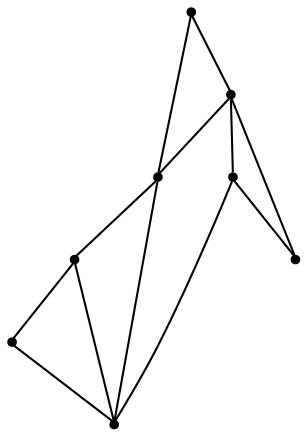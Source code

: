 graph {
  node [shape=point,comment="{\"directed\":false,\"doi\":\"10.1007/3-540-36151-0_6\",\"figure\":\"1 (5)\"}"]

  v0 [pos="1369.675064086914,338.09153238932277"]
  v1 [pos="1309.6749623616538,518.091583251953"]
  v2 [pos="1249.6749877929688,398.09163411458326"]
  v3 [pos="1309.6749623616538,578.0916849772134"]
  v4 [pos="1309.5833778381348,638.0247751871743"]
  v5 [pos="1189.5833015441895,458.0249786376952"]
  v6 [pos="1249.6749877929688,578.0916849772134"]
  v7 [pos="1189.675013224284,398.09163411458326"]

  v0 -- v1 [id="-1",pos="1369.675064086914,338.09153238932277 1369.675064086914,518.0916150410969 1369.675064086914,518.0916150410969 1369.675064086914,518.0916150410969 1309.6749623616538,518.091583251953 1309.6749623616538,518.091583251953 1309.6749623616538,518.091583251953"]
  v2 -- v1 [id="-2",pos="1249.6749877929688,398.09163411458326 1309.6749623616538,398.09163411458326 1309.6749623616538,398.09163411458326 1309.6749623616538,398.09163411458326 1309.6749623616538,518.091583251953 1309.6749623616538,518.091583251953 1309.6749623616538,518.091583251953"]
  v3 -- v4 [id="-3",pos="1309.6749623616538,578.0916849772134 1309.5833778381348,638.0247751871743 1309.5833778381348,638.0247751871743 1309.5833778381348,638.0247751871743"]
  v1 -- v3 [id="-4",pos="1309.6749623616538,518.091583251953 1309.6749623616538,578.0916849772134 1309.6749623616538,578.0916849772134 1309.6749623616538,578.0916849772134"]
  v4 -- v6 [id="-5",pos="1309.5833778381348,638.0247751871743 1249.6749877929688,638.0915959676106 1249.6749877929688,638.0915959676106 1249.6749877929688,638.0915959676106 1249.6749877929688,578.0916849772134 1249.6749877929688,578.0916849772134 1249.6749877929688,578.0916849772134"]
  v5 -- v6 [id="-6",pos="1189.5833015441895,458.0249786376952 1189.675013224284,578.0916213989257 1189.675013224284,578.0916213989257 1189.675013224284,578.0916213989257 1249.6749877929688,578.0916849772134 1249.6749877929688,578.0916849772134 1249.6749877929688,578.0916849772134"]
  v7 -- v2 [id="-7",pos="1189.675013224284,398.09163411458326 1249.6749877929688,398.09163411458326 1249.6749877929688,398.09163411458326 1249.6749877929688,398.09163411458326"]
  v0 -- v2 [id="-8",pos="1369.675064086914,338.09153238932277 1249.6749877929688,338.0915959676106 1249.6749877929688,338.0915959676106 1249.6749877929688,338.0915959676106 1249.6749877929688,398.09163411458326 1249.6749877929688,398.09163411458326 1249.6749877929688,398.09163411458326"]
  v2 -- v5 [id="-9",pos="1249.6749877929688,398.09163411458326 1249.6749877929688,458.0916086832681 1249.6749877929688,458.0916086832681 1249.6749877929688,458.0916086832681 1189.5833015441895,458.0249786376952 1189.5833015441895,458.0249786376952 1189.5833015441895,458.0249786376952"]
  v1 -- v6 [id="-10",pos="1309.6749623616538,518.091583251953 1249.6749877929688,518.0916150410969 1249.6749877929688,518.0916150410969 1249.6749877929688,518.0916150410969 1249.6749877929688,578.0916849772134 1249.6749877929688,578.0916849772134 1249.6749877929688,578.0916849772134"]
  v5 -- v7 [id="-11",pos="1189.5833015441895,458.0249786376952 1189.675013224284,398.09163411458326 1189.675013224284,398.09163411458326 1189.675013224284,398.09163411458326"]
  v6 -- v3 [id="-12",pos="1249.6749877929688,578.0916849772134 1309.6749623616538,578.0916849772134 1309.6749623616538,578.0916849772134 1309.6749623616538,578.0916849772134"]
}